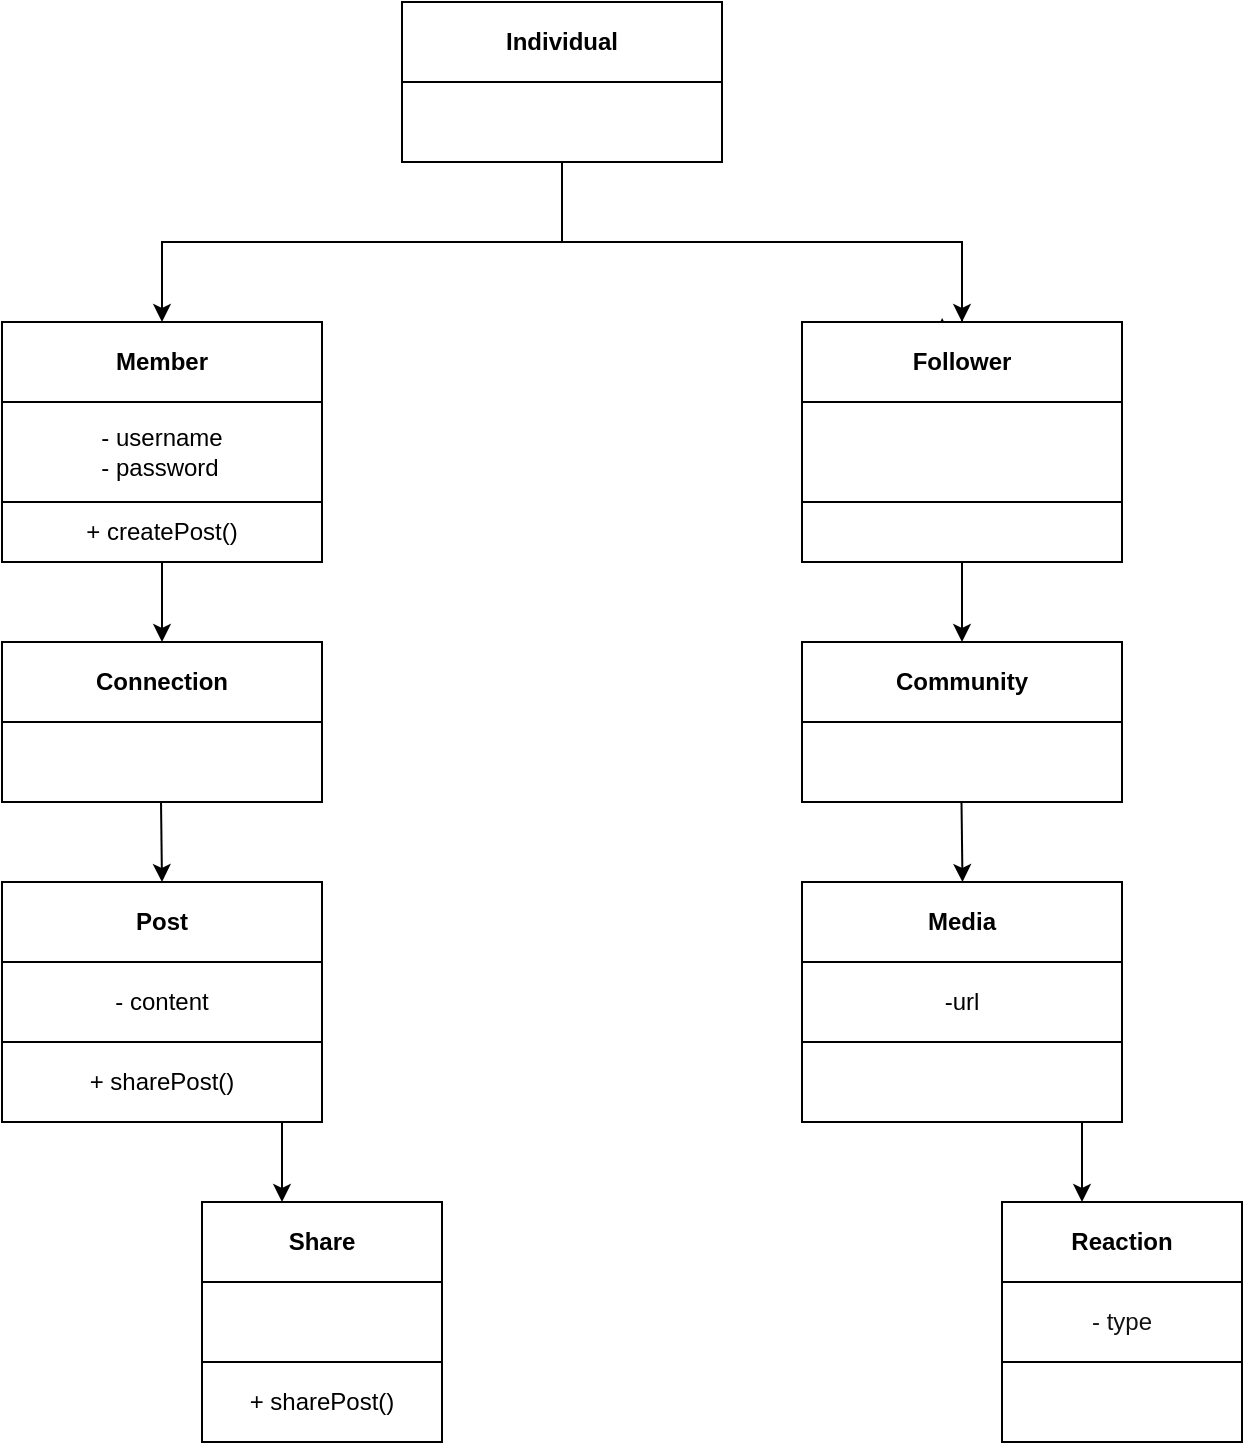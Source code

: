 <mxfile version="24.2.1" type="device">
  <diagram name="Page-1" id="81AD4b8ZAnbRCshM1X0O">
    <mxGraphModel dx="918" dy="498" grid="1" gridSize="10" guides="1" tooltips="1" connect="1" arrows="1" fold="1" page="1" pageScale="1" pageWidth="850" pageHeight="1100" math="0" shadow="0">
      <root>
        <mxCell id="0" />
        <mxCell id="1" parent="0" />
        <mxCell id="YTt7ixVncFl1oSFKDkvK-1" value="Individual" style="rounded=0;whiteSpace=wrap;html=1;fontStyle=1" vertex="1" parent="1">
          <mxGeometry x="340" y="40" width="160" height="40" as="geometry" />
        </mxCell>
        <mxCell id="YTt7ixVncFl1oSFKDkvK-4" style="edgeStyle=orthogonalEdgeStyle;rounded=0;orthogonalLoop=1;jettySize=auto;html=1;exitX=0.5;exitY=1;exitDx=0;exitDy=0;" edge="1" parent="1" source="YTt7ixVncFl1oSFKDkvK-3" target="YTt7ixVncFl1oSFKDkvK-5">
          <mxGeometry relative="1" as="geometry">
            <mxPoint x="280" y="200" as="targetPoint" />
          </mxGeometry>
        </mxCell>
        <mxCell id="YTt7ixVncFl1oSFKDkvK-18" style="edgeStyle=orthogonalEdgeStyle;rounded=0;orthogonalLoop=1;jettySize=auto;html=1;entryX=0.438;entryY=-0.05;entryDx=0;entryDy=0;entryPerimeter=0;" edge="1" parent="1" source="YTt7ixVncFl1oSFKDkvK-3" target="YTt7ixVncFl1oSFKDkvK-14">
          <mxGeometry relative="1" as="geometry">
            <mxPoint x="620" y="190" as="targetPoint" />
            <Array as="points">
              <mxPoint x="420" y="160" />
              <mxPoint x="620" y="160" />
              <mxPoint x="620" y="210" />
              <mxPoint x="610" y="210" />
            </Array>
          </mxGeometry>
        </mxCell>
        <mxCell id="YTt7ixVncFl1oSFKDkvK-3" value="" style="rounded=0;whiteSpace=wrap;html=1;" vertex="1" parent="1">
          <mxGeometry x="340" y="80" width="160" height="40" as="geometry" />
        </mxCell>
        <mxCell id="YTt7ixVncFl1oSFKDkvK-10" style="edgeStyle=orthogonalEdgeStyle;rounded=0;orthogonalLoop=1;jettySize=auto;html=1;exitX=0.5;exitY=0;exitDx=0;exitDy=0;" edge="1" parent="1" source="YTt7ixVncFl1oSFKDkvK-5">
          <mxGeometry relative="1" as="geometry">
            <mxPoint x="220" y="200" as="targetPoint" />
          </mxGeometry>
        </mxCell>
        <mxCell id="YTt7ixVncFl1oSFKDkvK-5" value="Member" style="rounded=0;whiteSpace=wrap;html=1;fontStyle=1" vertex="1" parent="1">
          <mxGeometry x="140" y="200" width="160" height="40" as="geometry" />
        </mxCell>
        <mxCell id="YTt7ixVncFl1oSFKDkvK-7" value="&lt;div style=&quot;text-align: justify;&quot;&gt;+ createPost()&lt;/div&gt;" style="rounded=0;whiteSpace=wrap;html=1;" vertex="1" parent="1">
          <mxGeometry x="140" y="290" width="160" height="30" as="geometry" />
        </mxCell>
        <mxCell id="YTt7ixVncFl1oSFKDkvK-6" value="&lt;div style=&quot;text-align: justify;&quot;&gt;&lt;span style=&quot;background-color: initial;&quot;&gt;- username&lt;/span&gt;&lt;/div&gt;&lt;div style=&quot;text-align: justify;&quot;&gt;&lt;span style=&quot;background-color: initial;&quot;&gt;- password&lt;/span&gt;&lt;/div&gt;" style="rounded=0;whiteSpace=wrap;html=1;align=center;" vertex="1" parent="1">
          <mxGeometry x="140" y="240" width="160" height="50" as="geometry" />
        </mxCell>
        <mxCell id="YTt7ixVncFl1oSFKDkvK-11" style="edgeStyle=orthogonalEdgeStyle;rounded=0;orthogonalLoop=1;jettySize=auto;html=1;exitX=0.5;exitY=1;exitDx=0;exitDy=0;" edge="1" parent="1" source="YTt7ixVncFl1oSFKDkvK-6" target="YTt7ixVncFl1oSFKDkvK-6">
          <mxGeometry relative="1" as="geometry" />
        </mxCell>
        <mxCell id="YTt7ixVncFl1oSFKDkvK-13" style="edgeStyle=orthogonalEdgeStyle;rounded=0;orthogonalLoop=1;jettySize=auto;html=1;" edge="1" parent="1" source="YTt7ixVncFl1oSFKDkvK-14">
          <mxGeometry relative="1" as="geometry">
            <mxPoint x="620" y="200" as="targetPoint" />
          </mxGeometry>
        </mxCell>
        <mxCell id="YTt7ixVncFl1oSFKDkvK-14" value="Follower" style="rounded=0;whiteSpace=wrap;html=1;fontStyle=1" vertex="1" parent="1">
          <mxGeometry x="540" y="200" width="160" height="40" as="geometry" />
        </mxCell>
        <mxCell id="YTt7ixVncFl1oSFKDkvK-15" value="" style="rounded=0;whiteSpace=wrap;html=1;" vertex="1" parent="1">
          <mxGeometry x="540" y="290" width="160" height="30" as="geometry" />
        </mxCell>
        <mxCell id="YTt7ixVncFl1oSFKDkvK-16" value="" style="rounded=0;whiteSpace=wrap;html=1;" vertex="1" parent="1">
          <mxGeometry x="540" y="240" width="160" height="50" as="geometry" />
        </mxCell>
        <mxCell id="YTt7ixVncFl1oSFKDkvK-17" style="edgeStyle=orthogonalEdgeStyle;rounded=0;orthogonalLoop=1;jettySize=auto;html=1;exitX=0.5;exitY=1;exitDx=0;exitDy=0;" edge="1" parent="1" source="YTt7ixVncFl1oSFKDkvK-16" target="YTt7ixVncFl1oSFKDkvK-16">
          <mxGeometry relative="1" as="geometry" />
        </mxCell>
        <mxCell id="YTt7ixVncFl1oSFKDkvK-20" value="" style="endArrow=classic;html=1;rounded=0;" edge="1" parent="1">
          <mxGeometry width="50" height="50" relative="1" as="geometry">
            <mxPoint x="220" y="320" as="sourcePoint" />
            <mxPoint x="220" y="360" as="targetPoint" />
          </mxGeometry>
        </mxCell>
        <mxCell id="YTt7ixVncFl1oSFKDkvK-21" value="" style="rounded=0;whiteSpace=wrap;html=1;" vertex="1" parent="1">
          <mxGeometry x="140" y="360" width="160" height="40" as="geometry" />
        </mxCell>
        <mxCell id="YTt7ixVncFl1oSFKDkvK-22" value="Connection" style="rounded=0;whiteSpace=wrap;html=1;fontStyle=1" vertex="1" parent="1">
          <mxGeometry x="140" y="360" width="160" height="40" as="geometry" />
        </mxCell>
        <mxCell id="YTt7ixVncFl1oSFKDkvK-23" value="" style="endArrow=classic;html=1;rounded=0;" edge="1" parent="1">
          <mxGeometry width="50" height="50" relative="1" as="geometry">
            <mxPoint x="620" y="320" as="sourcePoint" />
            <mxPoint x="620" y="360" as="targetPoint" />
          </mxGeometry>
        </mxCell>
        <mxCell id="YTt7ixVncFl1oSFKDkvK-24" value="Community" style="rounded=0;whiteSpace=wrap;html=1;fontStyle=1" vertex="1" parent="1">
          <mxGeometry x="540" y="360" width="160" height="40" as="geometry" />
        </mxCell>
        <mxCell id="YTt7ixVncFl1oSFKDkvK-25" value="" style="rounded=0;whiteSpace=wrap;html=1;" vertex="1" parent="1">
          <mxGeometry x="540" y="400" width="160" height="40" as="geometry" />
        </mxCell>
        <mxCell id="YTt7ixVncFl1oSFKDkvK-29" value="" style="rounded=0;whiteSpace=wrap;html=1;" vertex="1" parent="1">
          <mxGeometry x="140" y="400" width="160" height="40" as="geometry" />
        </mxCell>
        <mxCell id="YTt7ixVncFl1oSFKDkvK-32" value="" style="endArrow=classic;html=1;rounded=0;" edge="1" parent="1">
          <mxGeometry width="50" height="50" relative="1" as="geometry">
            <mxPoint x="219.5" y="440" as="sourcePoint" />
            <mxPoint x="220" y="480" as="targetPoint" />
          </mxGeometry>
        </mxCell>
        <mxCell id="YTt7ixVncFl1oSFKDkvK-34" value="&lt;div style=&quot;text-align: justify;&quot;&gt;+ sharePost()&lt;/div&gt;" style="rounded=0;whiteSpace=wrap;html=1;" vertex="1" parent="1">
          <mxGeometry x="140" y="560" width="160" height="40" as="geometry" />
        </mxCell>
        <mxCell id="YTt7ixVncFl1oSFKDkvK-35" value="&lt;div style=&quot;text-align: justify;&quot;&gt;- content&lt;/div&gt;" style="rounded=0;whiteSpace=wrap;html=1;" vertex="1" parent="1">
          <mxGeometry x="140" y="520" width="160" height="40" as="geometry" />
        </mxCell>
        <mxCell id="YTt7ixVncFl1oSFKDkvK-36" value="Post" style="rounded=0;whiteSpace=wrap;html=1;fontStyle=1" vertex="1" parent="1">
          <mxGeometry x="140" y="480" width="160" height="40" as="geometry" />
        </mxCell>
        <mxCell id="YTt7ixVncFl1oSFKDkvK-38" value="" style="endArrow=classic;html=1;rounded=0;" edge="1" parent="1">
          <mxGeometry width="50" height="50" relative="1" as="geometry">
            <mxPoint x="619.75" y="440" as="sourcePoint" />
            <mxPoint x="620.25" y="480" as="targetPoint" />
          </mxGeometry>
        </mxCell>
        <mxCell id="YTt7ixVncFl1oSFKDkvK-39" value="" style="rounded=0;whiteSpace=wrap;html=1;" vertex="1" parent="1">
          <mxGeometry x="540" y="560" width="160" height="40" as="geometry" />
        </mxCell>
        <mxCell id="YTt7ixVncFl1oSFKDkvK-40" value="&lt;div style=&quot;&quot;&gt;-url&lt;/div&gt;" style="rounded=0;whiteSpace=wrap;html=1;align=center;" vertex="1" parent="1">
          <mxGeometry x="540" y="520" width="160" height="40" as="geometry" />
        </mxCell>
        <mxCell id="YTt7ixVncFl1oSFKDkvK-41" value="Media" style="rounded=0;whiteSpace=wrap;html=1;fontStyle=1" vertex="1" parent="1">
          <mxGeometry x="540" y="480" width="160" height="40" as="geometry" />
        </mxCell>
        <mxCell id="YTt7ixVncFl1oSFKDkvK-44" value="" style="endArrow=classic;html=1;rounded=0;" edge="1" parent="1">
          <mxGeometry width="50" height="50" relative="1" as="geometry">
            <mxPoint x="280" y="600" as="sourcePoint" />
            <mxPoint x="280" y="640" as="targetPoint" />
          </mxGeometry>
        </mxCell>
        <mxCell id="YTt7ixVncFl1oSFKDkvK-47" value="Share" style="rounded=0;whiteSpace=wrap;html=1;fontStyle=1" vertex="1" parent="1">
          <mxGeometry x="240" y="640" width="120" height="40" as="geometry" />
        </mxCell>
        <mxCell id="YTt7ixVncFl1oSFKDkvK-48" value="" style="rounded=0;whiteSpace=wrap;html=1;" vertex="1" parent="1">
          <mxGeometry x="240" y="680" width="120" height="40" as="geometry" />
        </mxCell>
        <mxCell id="YTt7ixVncFl1oSFKDkvK-49" value="+ sharePost()" style="rounded=0;whiteSpace=wrap;html=1;" vertex="1" parent="1">
          <mxGeometry x="240" y="720" width="120" height="40" as="geometry" />
        </mxCell>
        <mxCell id="YTt7ixVncFl1oSFKDkvK-51" value="" style="endArrow=classic;html=1;rounded=0;" edge="1" parent="1">
          <mxGeometry width="50" height="50" relative="1" as="geometry">
            <mxPoint x="680" y="600" as="sourcePoint" />
            <mxPoint x="680" y="640" as="targetPoint" />
          </mxGeometry>
        </mxCell>
        <mxCell id="YTt7ixVncFl1oSFKDkvK-52" value="Reaction" style="rounded=0;whiteSpace=wrap;html=1;fontStyle=1" vertex="1" parent="1">
          <mxGeometry x="640" y="640" width="120" height="40" as="geometry" />
        </mxCell>
        <mxCell id="YTt7ixVncFl1oSFKDkvK-53" value="- type" style="rounded=0;whiteSpace=wrap;html=1;fontColor=#121212;" vertex="1" parent="1">
          <mxGeometry x="640" y="680" width="120" height="40" as="geometry" />
        </mxCell>
        <mxCell id="YTt7ixVncFl1oSFKDkvK-54" value="" style="rounded=0;whiteSpace=wrap;html=1;" vertex="1" parent="1">
          <mxGeometry x="640" y="720" width="120" height="40" as="geometry" />
        </mxCell>
      </root>
    </mxGraphModel>
  </diagram>
</mxfile>
